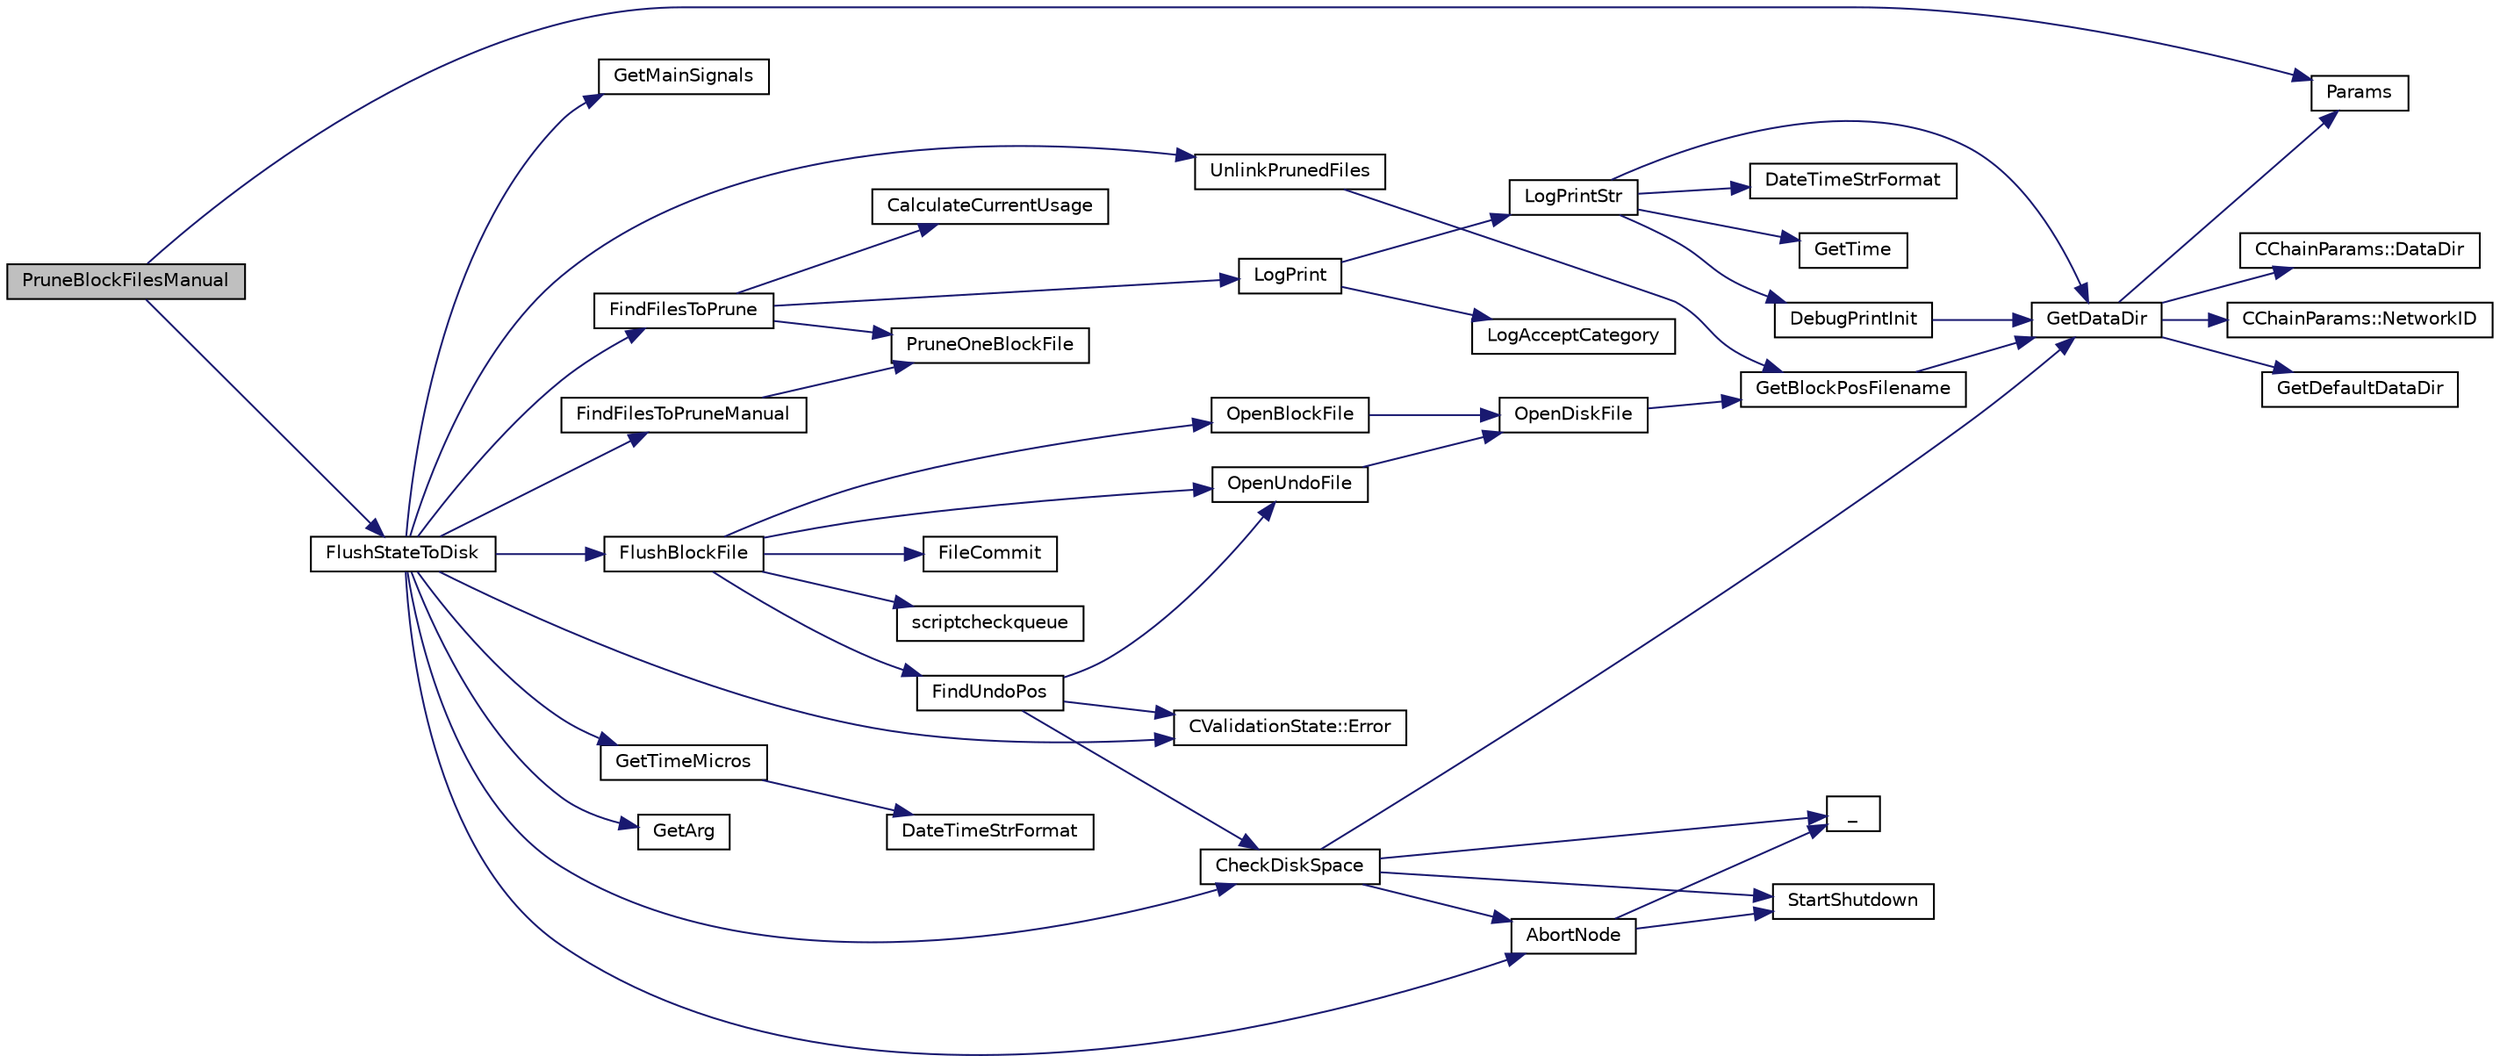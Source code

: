 digraph "PruneBlockFilesManual"
{
  edge [fontname="Helvetica",fontsize="10",labelfontname="Helvetica",labelfontsize="10"];
  node [fontname="Helvetica",fontsize="10",shape=record];
  rankdir="LR";
  Node2619 [label="PruneBlockFilesManual",height=0.2,width=0.4,color="black", fillcolor="grey75", style="filled", fontcolor="black"];
  Node2619 -> Node2620 [color="midnightblue",fontsize="10",style="solid",fontname="Helvetica"];
  Node2620 [label="Params",height=0.2,width=0.4,color="black", fillcolor="white", style="filled",URL="$df/dbf/chainparams_8cpp.html#ace5c5b706d71a324a417dd2db394fd4a",tooltip="Return the currently selected parameters. "];
  Node2619 -> Node2621 [color="midnightblue",fontsize="10",style="solid",fontname="Helvetica"];
  Node2621 [label="FlushStateToDisk",height=0.2,width=0.4,color="black", fillcolor="white", style="filled",URL="$dd/d7d/validation_8cpp.html#a788f3aaee688481378aa35a0e776718a",tooltip="Update the on-disk chain state. "];
  Node2621 -> Node2622 [color="midnightblue",fontsize="10",style="solid",fontname="Helvetica"];
  Node2622 [label="FindFilesToPruneManual",height=0.2,width=0.4,color="black", fillcolor="white", style="filled",URL="$dd/d7d/validation_8cpp.html#a7b3cf36109d96522d4aabe9449e42a3a"];
  Node2622 -> Node2623 [color="midnightblue",fontsize="10",style="solid",fontname="Helvetica"];
  Node2623 [label="PruneOneBlockFile",height=0.2,width=0.4,color="black", fillcolor="white", style="filled",URL="$dd/d7d/validation_8cpp.html#abea7dd6e39fc3fe079801b73182264b8",tooltip="Mark one block file as pruned. "];
  Node2621 -> Node2624 [color="midnightblue",fontsize="10",style="solid",fontname="Helvetica"];
  Node2624 [label="FindFilesToPrune",height=0.2,width=0.4,color="black", fillcolor="white", style="filled",URL="$dd/d7d/validation_8cpp.html#a1cdff462f05b3641a87b34498673bdee",tooltip="Prune block and undo files (blk???.dat and undo???.dat) so that the disk space used is less than a us..."];
  Node2624 -> Node2625 [color="midnightblue",fontsize="10",style="solid",fontname="Helvetica"];
  Node2625 [label="CalculateCurrentUsage",height=0.2,width=0.4,color="black", fillcolor="white", style="filled",URL="$dd/d7d/validation_8cpp.html#a6db2e22b813cf3a59ae3672daac6b8d3",tooltip="BLOCK PRUNING CODE. "];
  Node2624 -> Node2623 [color="midnightblue",fontsize="10",style="solid",fontname="Helvetica"];
  Node2624 -> Node2626 [color="midnightblue",fontsize="10",style="solid",fontname="Helvetica"];
  Node2626 [label="LogPrint",height=0.2,width=0.4,color="black", fillcolor="white", style="filled",URL="$d8/d3c/util_8h.html#aab1f837a2366f424bdc996fdf6352171"];
  Node2626 -> Node2627 [color="midnightblue",fontsize="10",style="solid",fontname="Helvetica"];
  Node2627 [label="LogAcceptCategory",height=0.2,width=0.4,color="black", fillcolor="white", style="filled",URL="$d8/d3c/util_8h.html#a343d2a13efe00125f78d25dafb0a8d98"];
  Node2626 -> Node2628 [color="midnightblue",fontsize="10",style="solid",fontname="Helvetica"];
  Node2628 [label="LogPrintStr",height=0.2,width=0.4,color="black", fillcolor="white", style="filled",URL="$d8/d3c/util_8h.html#afd4c3002b2797c0560adddb6af3ca1da"];
  Node2628 -> Node2629 [color="midnightblue",fontsize="10",style="solid",fontname="Helvetica"];
  Node2629 [label="DebugPrintInit",height=0.2,width=0.4,color="black", fillcolor="white", style="filled",URL="$df/d2d/util_8cpp.html#a751ff5f21d880737811136b5e0bcea12"];
  Node2629 -> Node2630 [color="midnightblue",fontsize="10",style="solid",fontname="Helvetica"];
  Node2630 [label="GetDataDir",height=0.2,width=0.4,color="black", fillcolor="white", style="filled",URL="$df/d2d/util_8cpp.html#ab83866a054745d4b30a3948a1b44beba"];
  Node2630 -> Node2620 [color="midnightblue",fontsize="10",style="solid",fontname="Helvetica"];
  Node2630 -> Node2631 [color="midnightblue",fontsize="10",style="solid",fontname="Helvetica"];
  Node2631 [label="CChainParams::NetworkID",height=0.2,width=0.4,color="black", fillcolor="white", style="filled",URL="$d1/d4f/class_c_chain_params.html#a90dc493ec0c0325c98c3ac06eb99862b"];
  Node2630 -> Node2632 [color="midnightblue",fontsize="10",style="solid",fontname="Helvetica"];
  Node2632 [label="GetDefaultDataDir",height=0.2,width=0.4,color="black", fillcolor="white", style="filled",URL="$df/d2d/util_8cpp.html#ab272995de020a3bcbf743be630e485c6"];
  Node2630 -> Node2633 [color="midnightblue",fontsize="10",style="solid",fontname="Helvetica"];
  Node2633 [label="CChainParams::DataDir",height=0.2,width=0.4,color="black", fillcolor="white", style="filled",URL="$d1/d4f/class_c_chain_params.html#a959488b5d8e6fe62857940b831d73a78"];
  Node2628 -> Node2630 [color="midnightblue",fontsize="10",style="solid",fontname="Helvetica"];
  Node2628 -> Node2634 [color="midnightblue",fontsize="10",style="solid",fontname="Helvetica"];
  Node2634 [label="DateTimeStrFormat",height=0.2,width=0.4,color="black", fillcolor="white", style="filled",URL="$df/d2d/util_8cpp.html#a749bc6776c8ec72d7c5e4dea56aee415"];
  Node2628 -> Node2635 [color="midnightblue",fontsize="10",style="solid",fontname="Helvetica"];
  Node2635 [label="GetTime",height=0.2,width=0.4,color="black", fillcolor="white", style="filled",URL="$df/d2d/util_8cpp.html#a46fac5fba8ba905b5f9acb364f5d8c6f"];
  Node2621 -> Node2636 [color="midnightblue",fontsize="10",style="solid",fontname="Helvetica"];
  Node2636 [label="GetTimeMicros",height=0.2,width=0.4,color="black", fillcolor="white", style="filled",URL="$d8/d3c/util_8h.html#a0c5a06b50cd805b1923552114494c029"];
  Node2636 -> Node2637 [color="midnightblue",fontsize="10",style="solid",fontname="Helvetica"];
  Node2637 [label="DateTimeStrFormat",height=0.2,width=0.4,color="black", fillcolor="white", style="filled",URL="$d8/d3c/util_8h.html#a749bc6776c8ec72d7c5e4dea56aee415"];
  Node2621 -> Node2638 [color="midnightblue",fontsize="10",style="solid",fontname="Helvetica"];
  Node2638 [label="GetArg",height=0.2,width=0.4,color="black", fillcolor="white", style="filled",URL="$df/d2d/util_8cpp.html#a24f685720bf40370e5bd2a192ad50cd8",tooltip="Return string argument or default value. "];
  Node2621 -> Node2639 [color="midnightblue",fontsize="10",style="solid",fontname="Helvetica"];
  Node2639 [label="CheckDiskSpace",height=0.2,width=0.4,color="black", fillcolor="white", style="filled",URL="$dd/d7d/validation_8cpp.html#a7d4a97e049394047743b48c0cd0f0791",tooltip="Check whether enough disk space is available for an incoming block. "];
  Node2639 -> Node2630 [color="midnightblue",fontsize="10",style="solid",fontname="Helvetica"];
  Node2639 -> Node2640 [color="midnightblue",fontsize="10",style="solid",fontname="Helvetica"];
  Node2640 [label="_",height=0.2,width=0.4,color="black", fillcolor="white", style="filled",URL="$d9/d6d/ui__interface_8h.html#aad133bb6103b53cebf03fd01e2f11ba1",tooltip="Translation function: Call Translate signal on UI interface, which returns a boost::optional result..."];
  Node2639 -> Node2641 [color="midnightblue",fontsize="10",style="solid",fontname="Helvetica"];
  Node2641 [label="StartShutdown",height=0.2,width=0.4,color="black", fillcolor="white", style="filled",URL="$d0/dc9/init_8cpp.html#ac7140c7327b1e6a8d46470b1cd0e8e1b"];
  Node2639 -> Node2642 [color="midnightblue",fontsize="10",style="solid",fontname="Helvetica"];
  Node2642 [label="AbortNode",height=0.2,width=0.4,color="black", fillcolor="white", style="filled",URL="$df/d0a/main_8cpp.html#a183c4f45aed59599d1875a80d0cf58ca",tooltip="Abort with a message. "];
  Node2642 -> Node2640 [color="midnightblue",fontsize="10",style="solid",fontname="Helvetica"];
  Node2642 -> Node2641 [color="midnightblue",fontsize="10",style="solid",fontname="Helvetica"];
  Node2621 -> Node2643 [color="midnightblue",fontsize="10",style="solid",fontname="Helvetica"];
  Node2643 [label="CValidationState::Error",height=0.2,width=0.4,color="black", fillcolor="white", style="filled",URL="$d5/df6/class_c_validation_state.html#abf67ad56f62df5679d47c289684c554c"];
  Node2621 -> Node2644 [color="midnightblue",fontsize="10",style="solid",fontname="Helvetica"];
  Node2644 [label="FlushBlockFile",height=0.2,width=0.4,color="black", fillcolor="white", style="filled",URL="$dd/d7d/validation_8cpp.html#a60aaca97e87f41ccf0f794d1ff252bff"];
  Node2644 -> Node2645 [color="midnightblue",fontsize="10",style="solid",fontname="Helvetica"];
  Node2645 [label="OpenBlockFile",height=0.2,width=0.4,color="black", fillcolor="white", style="filled",URL="$dd/d7d/validation_8cpp.html#a0d81388930a4ccb6a69b9abdd1ef5097",tooltip="Open a block file (blk?????.dat) "];
  Node2645 -> Node2646 [color="midnightblue",fontsize="10",style="solid",fontname="Helvetica"];
  Node2646 [label="OpenDiskFile",height=0.2,width=0.4,color="black", fillcolor="white", style="filled",URL="$dd/d7d/validation_8cpp.html#ab2be209b59654115aac034cea8ca1b17"];
  Node2646 -> Node2647 [color="midnightblue",fontsize="10",style="solid",fontname="Helvetica"];
  Node2647 [label="GetBlockPosFilename",height=0.2,width=0.4,color="black", fillcolor="white", style="filled",URL="$dd/d7d/validation_8cpp.html#a14ff9fb82bd3b6a8d7887f68873cdc4d",tooltip="Translation to a filesystem path. "];
  Node2647 -> Node2630 [color="midnightblue",fontsize="10",style="solid",fontname="Helvetica"];
  Node2644 -> Node2648 [color="midnightblue",fontsize="10",style="solid",fontname="Helvetica"];
  Node2648 [label="FileCommit",height=0.2,width=0.4,color="black", fillcolor="white", style="filled",URL="$df/d2d/util_8cpp.html#a7572b77c2a5191de8d40d4050322ab84"];
  Node2644 -> Node2649 [color="midnightblue",fontsize="10",style="solid",fontname="Helvetica"];
  Node2649 [label="OpenUndoFile",height=0.2,width=0.4,color="black", fillcolor="white", style="filled",URL="$dd/d7d/validation_8cpp.html#a401788a8de274cbb17f2dc81ec0b9f6d",tooltip="Open an undo file (rev?????.dat) "];
  Node2649 -> Node2646 [color="midnightblue",fontsize="10",style="solid",fontname="Helvetica"];
  Node2644 -> Node2650 [color="midnightblue",fontsize="10",style="solid",fontname="Helvetica"];
  Node2650 [label="FindUndoPos",height=0.2,width=0.4,color="black", fillcolor="white", style="filled",URL="$dd/d7d/validation_8cpp.html#ab1c7792582deab20a888c67e4fcd8754"];
  Node2650 -> Node2639 [color="midnightblue",fontsize="10",style="solid",fontname="Helvetica"];
  Node2650 -> Node2649 [color="midnightblue",fontsize="10",style="solid",fontname="Helvetica"];
  Node2650 -> Node2643 [color="midnightblue",fontsize="10",style="solid",fontname="Helvetica"];
  Node2644 -> Node2651 [color="midnightblue",fontsize="10",style="solid",fontname="Helvetica"];
  Node2651 [label="scriptcheckqueue",height=0.2,width=0.4,color="black", fillcolor="white", style="filled",URL="$dd/d7d/validation_8cpp.html#ac47eb46cbbda9face9391b58edd4bd8b"];
  Node2621 -> Node2642 [color="midnightblue",fontsize="10",style="solid",fontname="Helvetica"];
  Node2621 -> Node2652 [color="midnightblue",fontsize="10",style="solid",fontname="Helvetica"];
  Node2652 [label="UnlinkPrunedFiles",height=0.2,width=0.4,color="black", fillcolor="white", style="filled",URL="$dd/d7d/validation_8cpp.html#aeec5391c3d81044fb887645b81803b4b",tooltip="Actually unlink the specified files. "];
  Node2652 -> Node2647 [color="midnightblue",fontsize="10",style="solid",fontname="Helvetica"];
  Node2621 -> Node2653 [color="midnightblue",fontsize="10",style="solid",fontname="Helvetica"];
  Node2653 [label="GetMainSignals",height=0.2,width=0.4,color="black", fillcolor="white", style="filled",URL="$d1/dd6/validationinterface_8cpp.html#a0aaad62c8654cb1868295e0682b05866"];
}
